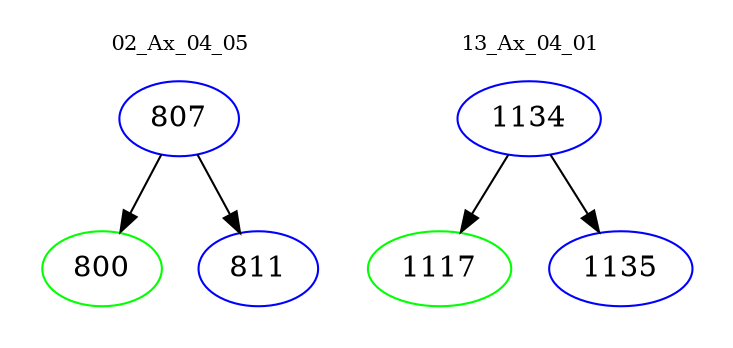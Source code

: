 digraph{
subgraph cluster_0 {
color = white
label = "02_Ax_04_05";
fontsize=10;
T0_807 [label="807", color="blue"]
T0_807 -> T0_800 [color="black"]
T0_800 [label="800", color="green"]
T0_807 -> T0_811 [color="black"]
T0_811 [label="811", color="blue"]
}
subgraph cluster_1 {
color = white
label = "13_Ax_04_01";
fontsize=10;
T1_1134 [label="1134", color="blue"]
T1_1134 -> T1_1117 [color="black"]
T1_1117 [label="1117", color="green"]
T1_1134 -> T1_1135 [color="black"]
T1_1135 [label="1135", color="blue"]
}
}
